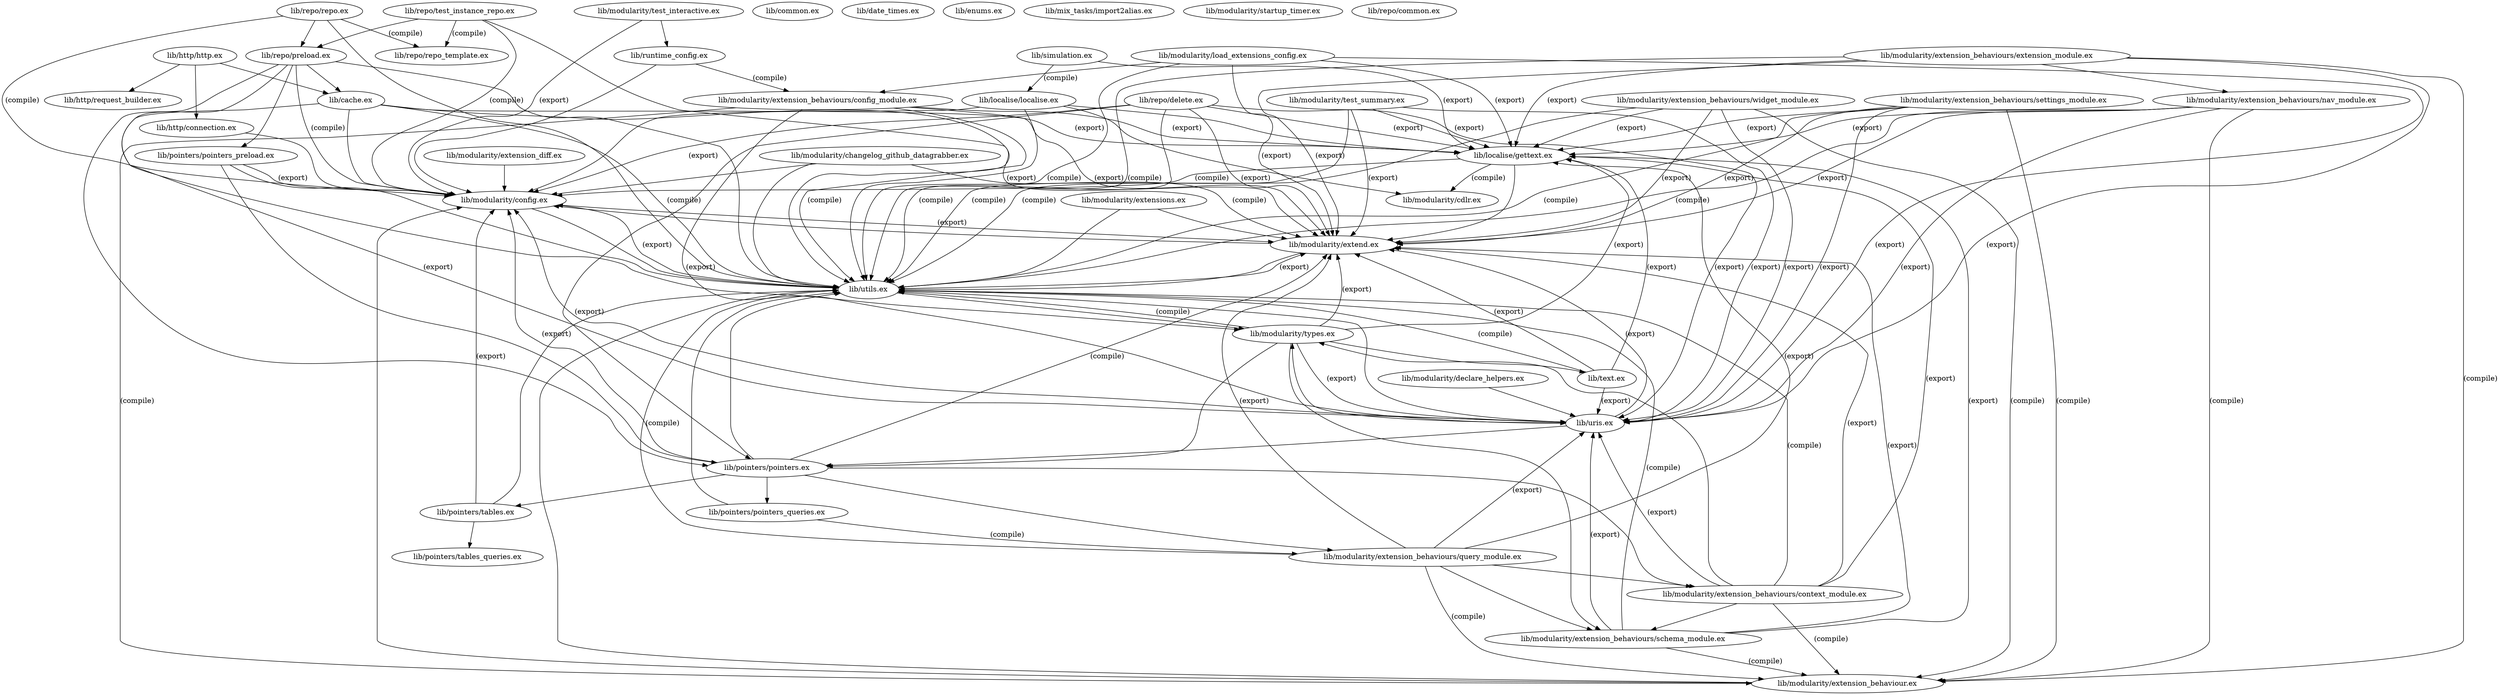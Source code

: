 digraph "xref graph" {
  "lib/cache.ex"
  "lib/cache.ex" -> "lib/localise/gettext.ex" [label="(export)"]
  "lib/localise/gettext.ex" -> "lib/modularity/cdlr.ex" [label="(compile)"]
  "lib/localise/gettext.ex" -> "lib/modularity/config.ex" [label="(compile)"]
  "lib/modularity/config.ex" -> "lib/modularity/extend.ex" [label="(export)"]
  "lib/modularity/extend.ex" -> "lib/modularity/config.ex"
  "lib/modularity/extend.ex" -> "lib/utils.ex"
  "lib/utils.ex" -> "lib/modularity/config.ex" [label="(export)"]
  "lib/utils.ex" -> "lib/modularity/extend.ex" [label="(export)"]
  "lib/utils.ex" -> "lib/modularity/types.ex"
  "lib/modularity/types.ex" -> "lib/localise/gettext.ex" [label="(export)"]
  "lib/modularity/types.ex" -> "lib/modularity/extend.ex" [label="(export)"]
  "lib/modularity/types.ex" -> "lib/modularity/extension_behaviours/schema_module.ex"
  "lib/modularity/extension_behaviours/schema_module.ex" -> "lib/localise/gettext.ex" [label="(export)"]
  "lib/modularity/extension_behaviours/schema_module.ex" -> "lib/modularity/extend.ex" [label="(export)"]
  "lib/modularity/extension_behaviours/schema_module.ex" -> "lib/modularity/extension_behaviour.ex" [label="(compile)"]
  "lib/modularity/extension_behaviour.ex" -> "lib/modularity/config.ex"
  "lib/modularity/extension_behaviour.ex" -> "lib/utils.ex"
  "lib/modularity/extension_behaviours/schema_module.ex" -> "lib/uris.ex" [label="(export)"]
  "lib/uris.ex" -> "lib/modularity/config.ex" [label="(export)"]
  "lib/uris.ex" -> "lib/modularity/extend.ex" [label="(export)"]
  "lib/uris.ex" -> "lib/modularity/types.ex"
  "lib/uris.ex" -> "lib/pointers/pointers.ex"
  "lib/pointers/pointers.ex" -> "lib/modularity/config.ex" [label="(export)"]
  "lib/pointers/pointers.ex" -> "lib/modularity/extend.ex" [label="(compile)"]
  "lib/pointers/pointers.ex" -> "lib/modularity/extension_behaviours/context_module.ex"
  "lib/modularity/extension_behaviours/context_module.ex" -> "lib/localise/gettext.ex" [label="(export)"]
  "lib/modularity/extension_behaviours/context_module.ex" -> "lib/modularity/extend.ex" [label="(export)"]
  "lib/modularity/extension_behaviours/context_module.ex" -> "lib/modularity/extension_behaviour.ex" [label="(compile)"]
  "lib/modularity/extension_behaviours/context_module.ex" -> "lib/modularity/extension_behaviours/schema_module.ex"
  "lib/modularity/extension_behaviours/context_module.ex" -> "lib/modularity/types.ex"
  "lib/modularity/extension_behaviours/context_module.ex" -> "lib/uris.ex" [label="(export)"]
  "lib/modularity/extension_behaviours/context_module.ex" -> "lib/utils.ex" [label="(compile)"]
  "lib/pointers/pointers.ex" -> "lib/modularity/extension_behaviours/query_module.ex"
  "lib/modularity/extension_behaviours/query_module.ex" -> "lib/localise/gettext.ex" [label="(export)"]
  "lib/modularity/extension_behaviours/query_module.ex" -> "lib/modularity/extend.ex" [label="(export)"]
  "lib/modularity/extension_behaviours/query_module.ex" -> "lib/modularity/extension_behaviour.ex" [label="(compile)"]
  "lib/modularity/extension_behaviours/query_module.ex" -> "lib/modularity/extension_behaviours/context_module.ex"
  "lib/modularity/extension_behaviours/query_module.ex" -> "lib/modularity/extension_behaviours/schema_module.ex"
  "lib/modularity/extension_behaviours/query_module.ex" -> "lib/uris.ex" [label="(export)"]
  "lib/modularity/extension_behaviours/query_module.ex" -> "lib/utils.ex" [label="(compile)"]
  "lib/pointers/pointers.ex" -> "lib/pointers/pointers_queries.ex"
  "lib/pointers/pointers_queries.ex" -> "lib/modularity/extension_behaviours/query_module.ex" [label="(compile)"]
  "lib/pointers/pointers_queries.ex" -> "lib/utils.ex"
  "lib/pointers/pointers.ex" -> "lib/pointers/tables.ex"
  "lib/pointers/tables.ex" -> "lib/modularity/config.ex" [label="(export)"]
  "lib/pointers/tables.ex" -> "lib/pointers/tables_queries.ex"
  "lib/pointers/tables.ex" -> "lib/utils.ex"
  "lib/pointers/pointers.ex" -> "lib/utils.ex"
  "lib/uris.ex" -> "lib/utils.ex"
  "lib/modularity/extension_behaviours/schema_module.ex" -> "lib/utils.ex" [label="(compile)"]
  "lib/modularity/types.ex" -> "lib/pointers/pointers.ex"
  "lib/modularity/types.ex" -> "lib/text.ex"
  "lib/text.ex" -> "lib/localise/gettext.ex" [label="(export)"]
  "lib/text.ex" -> "lib/modularity/extend.ex" [label="(export)"]
  "lib/text.ex" -> "lib/uris.ex" [label="(export)"]
  "lib/text.ex" -> "lib/utils.ex" [label="(compile)"]
  "lib/modularity/types.ex" -> "lib/uris.ex" [label="(export)"]
  "lib/modularity/types.ex" -> "lib/utils.ex" [label="(compile)"]
  "lib/modularity/config.ex" -> "lib/utils.ex"
  "lib/localise/gettext.ex" -> "lib/modularity/extend.ex"
  "lib/cache.ex" -> "lib/modularity/config.ex"
  "lib/cache.ex" -> "lib/modularity/extend.ex" [label="(export)"]
  "lib/cache.ex" -> "lib/uris.ex" [label="(export)"]
  "lib/cache.ex" -> "lib/utils.ex" [label="(compile)"]
  "lib/common.ex"
  "lib/date_times.ex"
  "lib/enums.ex"
  "lib/http/connection.ex"
  "lib/http/connection.ex" -> "lib/modularity/config.ex"
  "lib/http/http.ex"
  "lib/http/http.ex" -> "lib/cache.ex"
  "lib/http/http.ex" -> "lib/http/connection.ex"
  "lib/http/http.ex" -> "lib/http/request_builder.ex"
  "lib/http/request_builder.ex"
  "lib/localise/gettext.ex"
  "lib/localise/localise.ex"
  "lib/localise/localise.ex" -> "lib/localise/gettext.ex"
  "lib/localise/localise.ex" -> "lib/modularity/cdlr.ex"
  "lib/localise/localise.ex" -> "lib/modularity/config.ex"
  "lib/localise/localise.ex" -> "lib/utils.ex"
  "lib/mix_tasks/import2alias.ex"
  "lib/modularity/cdlr.ex"
  "lib/modularity/changelog_github_datagrabber.ex"
  "lib/modularity/changelog_github_datagrabber.ex" -> "lib/modularity/config.ex"
  "lib/modularity/changelog_github_datagrabber.ex" -> "lib/modularity/extend.ex" [label="(compile)"]
  "lib/modularity/changelog_github_datagrabber.ex" -> "lib/utils.ex"
  "lib/modularity/config.ex"
  "lib/modularity/declare_helpers.ex"
  "lib/modularity/declare_helpers.ex" -> "lib/uris.ex"
  "lib/modularity/extend.ex"
  "lib/modularity/extension_behaviour.ex"
  "lib/modularity/extension_behaviours/config_module.ex"
  "lib/modularity/extension_behaviours/config_module.ex" -> "lib/localise/gettext.ex" [label="(export)"]
  "lib/modularity/extension_behaviours/config_module.ex" -> "lib/modularity/extend.ex" [label="(export)"]
  "lib/modularity/extension_behaviours/config_module.ex" -> "lib/modularity/extension_behaviour.ex" [label="(compile)"]
  "lib/modularity/extension_behaviours/config_module.ex" -> "lib/uris.ex" [label="(export)"]
  "lib/modularity/extension_behaviours/config_module.ex" -> "lib/utils.ex" [label="(compile)"]
  "lib/modularity/extension_behaviours/context_module.ex"
  "lib/modularity/extension_behaviours/extension_module.ex"
  "lib/modularity/extension_behaviours/extension_module.ex" -> "lib/localise/gettext.ex" [label="(export)"]
  "lib/modularity/extension_behaviours/extension_module.ex" -> "lib/modularity/extend.ex" [label="(export)"]
  "lib/modularity/extension_behaviours/extension_module.ex" -> "lib/modularity/extension_behaviour.ex" [label="(compile)"]
  "lib/modularity/extension_behaviours/extension_module.ex" -> "lib/modularity/extension_behaviours/nav_module.ex"
  "lib/modularity/extension_behaviours/nav_module.ex" -> "lib/localise/gettext.ex" [label="(export)"]
  "lib/modularity/extension_behaviours/nav_module.ex" -> "lib/modularity/extend.ex" [label="(export)"]
  "lib/modularity/extension_behaviours/nav_module.ex" -> "lib/modularity/extension_behaviour.ex" [label="(compile)"]
  "lib/modularity/extension_behaviours/nav_module.ex" -> "lib/uris.ex" [label="(export)"]
  "lib/modularity/extension_behaviours/nav_module.ex" -> "lib/utils.ex" [label="(compile)"]
  "lib/modularity/extension_behaviours/extension_module.ex" -> "lib/uris.ex" [label="(export)"]
  "lib/modularity/extension_behaviours/extension_module.ex" -> "lib/utils.ex" [label="(compile)"]
  "lib/modularity/extension_behaviours/nav_module.ex"
  "lib/modularity/extension_behaviours/query_module.ex"
  "lib/modularity/extension_behaviours/schema_module.ex"
  "lib/modularity/extension_behaviours/settings_module.ex"
  "lib/modularity/extension_behaviours/settings_module.ex" -> "lib/localise/gettext.ex" [label="(export)"]
  "lib/modularity/extension_behaviours/settings_module.ex" -> "lib/modularity/extend.ex" [label="(export)"]
  "lib/modularity/extension_behaviours/settings_module.ex" -> "lib/modularity/extension_behaviour.ex" [label="(compile)"]
  "lib/modularity/extension_behaviours/settings_module.ex" -> "lib/uris.ex" [label="(export)"]
  "lib/modularity/extension_behaviours/settings_module.ex" -> "lib/utils.ex" [label="(compile)"]
  "lib/modularity/extension_behaviours/widget_module.ex"
  "lib/modularity/extension_behaviours/widget_module.ex" -> "lib/localise/gettext.ex" [label="(export)"]
  "lib/modularity/extension_behaviours/widget_module.ex" -> "lib/modularity/extend.ex" [label="(export)"]
  "lib/modularity/extension_behaviours/widget_module.ex" -> "lib/modularity/extension_behaviour.ex" [label="(compile)"]
  "lib/modularity/extension_behaviours/widget_module.ex" -> "lib/uris.ex" [label="(export)"]
  "lib/modularity/extension_behaviours/widget_module.ex" -> "lib/utils.ex" [label="(compile)"]
  "lib/modularity/extension_diff.ex"
  "lib/modularity/extension_diff.ex" -> "lib/modularity/config.ex"
  "lib/modularity/extensions.ex"
  "lib/modularity/extensions.ex" -> "lib/modularity/extend.ex"
  "lib/modularity/extensions.ex" -> "lib/utils.ex"
  "lib/modularity/load_extensions_config.ex"
  "lib/modularity/load_extensions_config.ex" -> "lib/localise/gettext.ex" [label="(export)"]
  "lib/modularity/load_extensions_config.ex" -> "lib/modularity/extend.ex" [label="(export)"]
  "lib/modularity/load_extensions_config.ex" -> "lib/modularity/extension_behaviours/config_module.ex"
  "lib/modularity/load_extensions_config.ex" -> "lib/uris.ex" [label="(export)"]
  "lib/modularity/load_extensions_config.ex" -> "lib/utils.ex" [label="(compile)"]
  "lib/modularity/startup_timer.ex"
  "lib/modularity/test_interactive.ex"
  "lib/modularity/test_interactive.ex" -> "lib/modularity/config.ex" [label="(export)"]
  "lib/modularity/test_interactive.ex" -> "lib/runtime_config.ex"
  "lib/runtime_config.ex" -> "lib/modularity/config.ex"
  "lib/runtime_config.ex" -> "lib/modularity/extension_behaviours/config_module.ex" [label="(compile)"]
  "lib/modularity/test_summary.ex"
  "lib/modularity/test_summary.ex" -> "lib/localise/gettext.ex" [label="(export)"]
  "lib/modularity/test_summary.ex" -> "lib/modularity/extend.ex" [label="(export)"]
  "lib/modularity/test_summary.ex" -> "lib/uris.ex" [label="(export)"]
  "lib/modularity/test_summary.ex" -> "lib/utils.ex" [label="(compile)"]
  "lib/modularity/types.ex"
  "lib/pointers/pointers.ex"
  "lib/pointers/pointers_preload.ex"
  "lib/pointers/pointers_preload.ex" -> "lib/modularity/config.ex" [label="(export)"]
  "lib/pointers/pointers_preload.ex" -> "lib/pointers/pointers.ex"
  "lib/pointers/pointers_preload.ex" -> "lib/utils.ex"
  "lib/pointers/pointers_queries.ex"
  "lib/pointers/tables.ex"
  "lib/pointers/tables_queries.ex"
  "lib/repo/common.ex"
  "lib/repo/delete.ex"
  "lib/repo/delete.ex" -> "lib/localise/gettext.ex" [label="(export)"]
  "lib/repo/delete.ex" -> "lib/modularity/config.ex" [label="(export)"]
  "lib/repo/delete.ex" -> "lib/modularity/extend.ex" [label="(export)"]
  "lib/repo/delete.ex" -> "lib/pointers/pointers.ex"
  "lib/repo/delete.ex" -> "lib/uris.ex" [label="(export)"]
  "lib/repo/delete.ex" -> "lib/utils.ex" [label="(compile)"]
  "lib/repo/preload.ex"
  "lib/repo/preload.ex" -> "lib/cache.ex"
  "lib/repo/preload.ex" -> "lib/modularity/config.ex" [label="(compile)"]
  "lib/repo/preload.ex" -> "lib/modularity/types.ex"
  "lib/repo/preload.ex" -> "lib/pointers/pointers.ex"
  "lib/repo/preload.ex" -> "lib/pointers/pointers_preload.ex"
  "lib/repo/preload.ex" -> "lib/utils.ex"
  "lib/repo/repo.ex"
  "lib/repo/repo.ex" -> "lib/modularity/config.ex" [label="(compile)"]
  "lib/repo/repo.ex" -> "lib/repo/preload.ex"
  "lib/repo/repo.ex" -> "lib/repo/repo_template.ex" [label="(compile)"]
  "lib/repo/repo.ex" -> "lib/utils.ex"
  "lib/repo/repo_template.ex"
  "lib/repo/test_instance_repo.ex"
  "lib/repo/test_instance_repo.ex" -> "lib/modularity/config.ex" [label="(compile)"]
  "lib/repo/test_instance_repo.ex" -> "lib/repo/preload.ex"
  "lib/repo/test_instance_repo.ex" -> "lib/repo/repo_template.ex" [label="(compile)"]
  "lib/repo/test_instance_repo.ex" -> "lib/utils.ex"
  "lib/runtime_config.ex"
  "lib/simulation.ex"
  "lib/simulation.ex" -> "lib/localise/gettext.ex" [label="(export)"]
  "lib/simulation.ex" -> "lib/localise/localise.ex" [label="(compile)"]
  "lib/text.ex"
  "lib/uris.ex"
  "lib/utils.ex"
}
